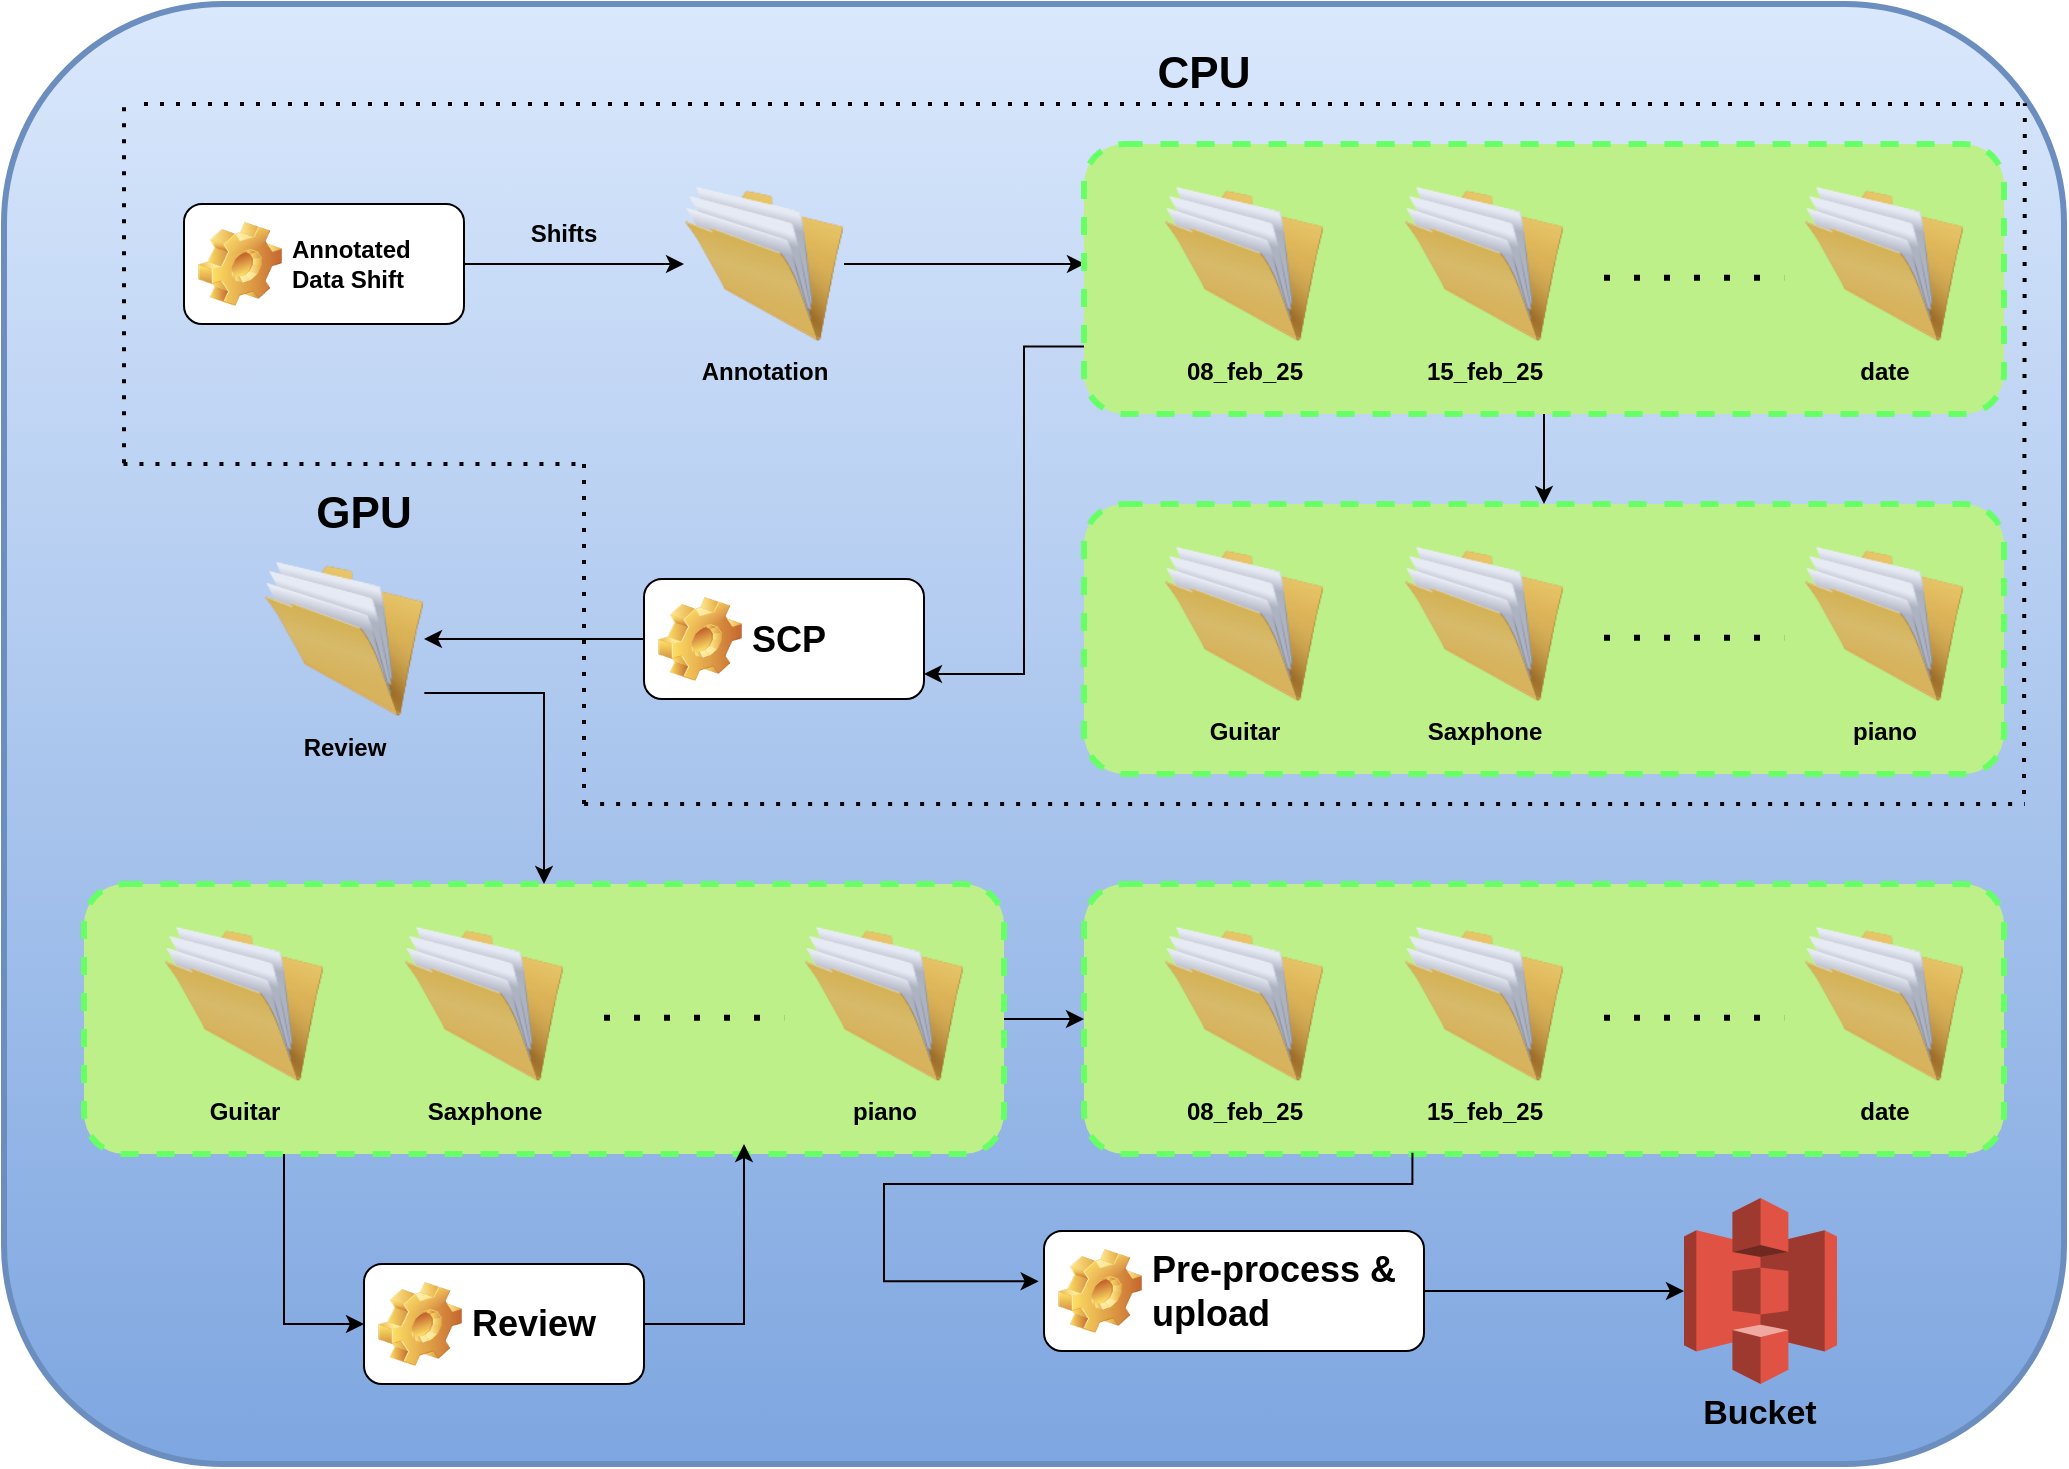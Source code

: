 <mxfile version="26.0.16">
  <diagram name="Page-1" id="f4XIM48PrDIY2yza6vgq">
    <mxGraphModel dx="1357" dy="793" grid="1" gridSize="10" guides="1" tooltips="1" connect="1" arrows="1" fold="1" page="1" pageScale="1" pageWidth="1100" pageHeight="850" math="0" shadow="0">
      <root>
        <mxCell id="0" />
        <mxCell id="1" parent="0" />
        <mxCell id="-bISlKWxrLsTZTVNxs3P-1" value="" style="rounded=1;whiteSpace=wrap;html=1;fillColor=#dae8fc;strokeColor=#6c8ebf;gradientColor=#7ea6e0;strokeWidth=3;" vertex="1" parent="1">
          <mxGeometry x="40" y="30" width="1030" height="730" as="geometry" />
        </mxCell>
        <mxCell id="-bISlKWxrLsTZTVNxs3P-9" style="edgeStyle=orthogonalEdgeStyle;rounded=0;orthogonalLoop=1;jettySize=auto;html=1;" edge="1" parent="1" source="-bISlKWxrLsTZTVNxs3P-3" target="-bISlKWxrLsTZTVNxs3P-7">
          <mxGeometry relative="1" as="geometry" />
        </mxCell>
        <mxCell id="-bISlKWxrLsTZTVNxs3P-3" value="Annotated Data Shift" style="label;whiteSpace=wrap;html=1;image=img/clipart/Gear_128x128.png" vertex="1" parent="1">
          <mxGeometry x="130" y="130" width="140" height="60" as="geometry" />
        </mxCell>
        <mxCell id="-bISlKWxrLsTZTVNxs3P-7" value="&lt;span&gt;&lt;b&gt;Annotation&lt;/b&gt;&lt;/span&gt;" style="image;html=1;image=img/lib/clip_art/general/Full_Folder_128x128.png;labelBackgroundColor=none;" vertex="1" parent="1">
          <mxGeometry x="380" y="120" width="80" height="80" as="geometry" />
        </mxCell>
        <mxCell id="-bISlKWxrLsTZTVNxs3P-10" value="&lt;b&gt;Shifts&lt;/b&gt;" style="text;html=1;align=center;verticalAlign=middle;whiteSpace=wrap;rounded=0;" vertex="1" parent="1">
          <mxGeometry x="290" y="130" width="60" height="30" as="geometry" />
        </mxCell>
        <mxCell id="-bISlKWxrLsTZTVNxs3P-20" style="edgeStyle=orthogonalEdgeStyle;rounded=0;orthogonalLoop=1;jettySize=auto;html=1;entryX=0.001;entryY=0.444;entryDx=0;entryDy=0;entryPerimeter=0;" edge="1" parent="1" source="-bISlKWxrLsTZTVNxs3P-7" target="-bISlKWxrLsTZTVNxs3P-22">
          <mxGeometry relative="1" as="geometry">
            <Array as="points" />
          </mxGeometry>
        </mxCell>
        <mxCell id="-bISlKWxrLsTZTVNxs3P-37" style="edgeStyle=orthogonalEdgeStyle;rounded=0;orthogonalLoop=1;jettySize=auto;html=1;entryX=1;entryY=0.75;entryDx=0;entryDy=0;exitX=0;exitY=0.75;exitDx=0;exitDy=0;" edge="1" parent="1" source="-bISlKWxrLsTZTVNxs3P-22">
          <mxGeometry relative="1" as="geometry">
            <mxPoint x="580" y="149.996" as="sourcePoint" />
            <mxPoint x="500" y="364.97" as="targetPoint" />
            <Array as="points">
              <mxPoint x="550" y="201" />
              <mxPoint x="550" y="365" />
            </Array>
          </mxGeometry>
        </mxCell>
        <mxCell id="-bISlKWxrLsTZTVNxs3P-22" value="" style="rounded=1;whiteSpace=wrap;html=1;dashed=1;strokeWidth=3;strokeColor=#66FF66;fillColor=light-dark(#bdf089, #ededed);" vertex="1" parent="1">
          <mxGeometry x="580" y="100" width="460" height="135" as="geometry" />
        </mxCell>
        <mxCell id="-bISlKWxrLsTZTVNxs3P-23" value="&lt;b&gt;08_feb_25&lt;/b&gt;" style="image;html=1;image=img/lib/clip_art/general/Full_Folder_128x128.png;labelBackgroundColor=none;" vertex="1" parent="1">
          <mxGeometry x="620" y="120" width="80" height="80" as="geometry" />
        </mxCell>
        <mxCell id="-bISlKWxrLsTZTVNxs3P-24" value="&lt;b&gt;15_feb_25&lt;/b&gt;" style="image;html=1;image=img/lib/clip_art/general/Full_Folder_128x128.png;labelBackgroundColor=none;" vertex="1" parent="1">
          <mxGeometry x="740" y="120" width="80" height="80" as="geometry" />
        </mxCell>
        <mxCell id="-bISlKWxrLsTZTVNxs3P-25" value="&lt;b&gt;date&lt;/b&gt;" style="image;html=1;image=img/lib/clip_art/general/Full_Folder_128x128.png;labelBackgroundColor=none;" vertex="1" parent="1">
          <mxGeometry x="940" y="120" width="80" height="80" as="geometry" />
        </mxCell>
        <mxCell id="-bISlKWxrLsTZTVNxs3P-26" value="" style="endArrow=none;dashed=1;html=1;dashPattern=1 4;strokeWidth=3;rounded=0;entryX=0.761;entryY=0.37;entryDx=0;entryDy=0;entryPerimeter=0;strokeColor=#000000;" edge="1" parent="1">
          <mxGeometry width="50" height="50" relative="1" as="geometry">
            <mxPoint x="840" y="166.92" as="sourcePoint" />
            <mxPoint x="930.06" y="166.87" as="targetPoint" />
          </mxGeometry>
        </mxCell>
        <mxCell id="-bISlKWxrLsTZTVNxs3P-30" value="" style="rounded=1;whiteSpace=wrap;html=1;dashed=1;strokeWidth=3;strokeColor=#66FF66;fillColor=light-dark(#bdf089, #ededed);" vertex="1" parent="1">
          <mxGeometry x="580" y="280" width="460" height="135" as="geometry" />
        </mxCell>
        <mxCell id="-bISlKWxrLsTZTVNxs3P-31" value="&lt;b&gt;Guitar&lt;/b&gt;" style="image;html=1;image=img/lib/clip_art/general/Full_Folder_128x128.png;labelBackgroundColor=none;" vertex="1" parent="1">
          <mxGeometry x="620" y="300" width="80" height="80" as="geometry" />
        </mxCell>
        <mxCell id="-bISlKWxrLsTZTVNxs3P-32" value="&lt;span&gt;&lt;b&gt;Saxphone&lt;/b&gt;&lt;/span&gt;" style="image;html=1;image=img/lib/clip_art/general/Full_Folder_128x128.png;labelBackgroundColor=none;" vertex="1" parent="1">
          <mxGeometry x="740" y="300" width="80" height="80" as="geometry" />
        </mxCell>
        <mxCell id="-bISlKWxrLsTZTVNxs3P-33" value="&lt;b&gt;piano&lt;/b&gt;" style="image;html=1;image=img/lib/clip_art/general/Full_Folder_128x128.png;labelBackgroundColor=none;" vertex="1" parent="1">
          <mxGeometry x="940" y="300" width="80" height="80" as="geometry" />
        </mxCell>
        <mxCell id="-bISlKWxrLsTZTVNxs3P-34" value="" style="endArrow=none;dashed=1;html=1;dashPattern=1 4;strokeWidth=3;rounded=0;entryX=0.761;entryY=0.37;entryDx=0;entryDy=0;entryPerimeter=0;strokeColor=#000000;" edge="1" parent="1">
          <mxGeometry width="50" height="50" relative="1" as="geometry">
            <mxPoint x="840" y="346.92" as="sourcePoint" />
            <mxPoint x="930.06" y="346.87" as="targetPoint" />
          </mxGeometry>
        </mxCell>
        <mxCell id="-bISlKWxrLsTZTVNxs3P-39" style="edgeStyle=orthogonalEdgeStyle;rounded=0;orthogonalLoop=1;jettySize=auto;html=1;" edge="1" parent="1" source="-bISlKWxrLsTZTVNxs3P-36" target="-bISlKWxrLsTZTVNxs3P-38">
          <mxGeometry relative="1" as="geometry" />
        </mxCell>
        <mxCell id="-bISlKWxrLsTZTVNxs3P-36" value="&lt;font style=&quot;font-size: 18px;&quot;&gt;SCP&lt;/font&gt;" style="label;whiteSpace=wrap;html=1;image=img/clipart/Gear_128x128.png" vertex="1" parent="1">
          <mxGeometry x="360" y="317.5" width="140" height="60" as="geometry" />
        </mxCell>
        <mxCell id="-bISlKWxrLsTZTVNxs3P-50" style="edgeStyle=orthogonalEdgeStyle;rounded=0;orthogonalLoop=1;jettySize=auto;html=1;exitX=1.002;exitY=0.837;exitDx=0;exitDy=0;exitPerimeter=0;" edge="1" parent="1" source="-bISlKWxrLsTZTVNxs3P-38" target="-bISlKWxrLsTZTVNxs3P-40">
          <mxGeometry relative="1" as="geometry">
            <Array as="points">
              <mxPoint x="310" y="375" />
            </Array>
          </mxGeometry>
        </mxCell>
        <mxCell id="-bISlKWxrLsTZTVNxs3P-38" value="&lt;b&gt;Review&lt;/b&gt;" style="image;html=1;image=img/lib/clip_art/general/Full_Folder_128x128.png;labelBackgroundColor=none;" vertex="1" parent="1">
          <mxGeometry x="170" y="307.5" width="80" height="80" as="geometry" />
        </mxCell>
        <mxCell id="-bISlKWxrLsTZTVNxs3P-53" style="edgeStyle=orthogonalEdgeStyle;rounded=0;orthogonalLoop=1;jettySize=auto;html=1;" edge="1" parent="1" source="-bISlKWxrLsTZTVNxs3P-40" target="-bISlKWxrLsTZTVNxs3P-45">
          <mxGeometry relative="1" as="geometry" />
        </mxCell>
        <mxCell id="-bISlKWxrLsTZTVNxs3P-55" style="edgeStyle=orthogonalEdgeStyle;rounded=0;orthogonalLoop=1;jettySize=auto;html=1;entryX=0;entryY=0.5;entryDx=0;entryDy=0;" edge="1" parent="1" source="-bISlKWxrLsTZTVNxs3P-40" target="-bISlKWxrLsTZTVNxs3P-54">
          <mxGeometry relative="1" as="geometry">
            <Array as="points">
              <mxPoint x="180" y="690" />
            </Array>
          </mxGeometry>
        </mxCell>
        <mxCell id="-bISlKWxrLsTZTVNxs3P-40" value="" style="rounded=1;whiteSpace=wrap;html=1;dashed=1;strokeWidth=3;strokeColor=#66FF66;fillColor=light-dark(#bdf089, #ededed);" vertex="1" parent="1">
          <mxGeometry x="80" y="470" width="460" height="135" as="geometry" />
        </mxCell>
        <mxCell id="-bISlKWxrLsTZTVNxs3P-41" value="&lt;b&gt;Guitar&lt;/b&gt;" style="image;html=1;image=img/lib/clip_art/general/Full_Folder_128x128.png;labelBackgroundColor=none;" vertex="1" parent="1">
          <mxGeometry x="120" y="490" width="80" height="80" as="geometry" />
        </mxCell>
        <mxCell id="-bISlKWxrLsTZTVNxs3P-42" value="&lt;span&gt;&lt;b&gt;Saxphone&lt;/b&gt;&lt;/span&gt;" style="image;html=1;image=img/lib/clip_art/general/Full_Folder_128x128.png;labelBackgroundColor=none;" vertex="1" parent="1">
          <mxGeometry x="240" y="490" width="80" height="80" as="geometry" />
        </mxCell>
        <mxCell id="-bISlKWxrLsTZTVNxs3P-43" value="&lt;b&gt;piano&lt;/b&gt;" style="image;html=1;image=img/lib/clip_art/general/Full_Folder_128x128.png;labelBackgroundColor=none;" vertex="1" parent="1">
          <mxGeometry x="440" y="490" width="80" height="80" as="geometry" />
        </mxCell>
        <mxCell id="-bISlKWxrLsTZTVNxs3P-44" value="" style="endArrow=none;dashed=1;html=1;dashPattern=1 4;strokeWidth=3;rounded=0;entryX=0.761;entryY=0.37;entryDx=0;entryDy=0;entryPerimeter=0;strokeColor=#000000;" edge="1" parent="1">
          <mxGeometry width="50" height="50" relative="1" as="geometry">
            <mxPoint x="340" y="536.92" as="sourcePoint" />
            <mxPoint x="430.06" y="536.87" as="targetPoint" />
          </mxGeometry>
        </mxCell>
        <mxCell id="-bISlKWxrLsTZTVNxs3P-45" value="" style="rounded=1;whiteSpace=wrap;html=1;dashed=1;strokeWidth=3;strokeColor=#66FF66;fillColor=light-dark(#bdf089, #ededed);" vertex="1" parent="1">
          <mxGeometry x="580" y="470" width="460" height="135" as="geometry" />
        </mxCell>
        <mxCell id="-bISlKWxrLsTZTVNxs3P-46" value="&lt;b&gt;08_feb_25&lt;/b&gt;" style="image;html=1;image=img/lib/clip_art/general/Full_Folder_128x128.png;labelBackgroundColor=none;" vertex="1" parent="1">
          <mxGeometry x="620" y="490" width="80" height="80" as="geometry" />
        </mxCell>
        <mxCell id="-bISlKWxrLsTZTVNxs3P-47" value="&lt;b&gt;15_feb_25&lt;/b&gt;" style="image;html=1;image=img/lib/clip_art/general/Full_Folder_128x128.png;labelBackgroundColor=none;" vertex="1" parent="1">
          <mxGeometry x="740" y="490" width="80" height="80" as="geometry" />
        </mxCell>
        <mxCell id="-bISlKWxrLsTZTVNxs3P-48" value="&lt;b&gt;date&lt;/b&gt;" style="image;html=1;image=img/lib/clip_art/general/Full_Folder_128x128.png;labelBackgroundColor=none;" vertex="1" parent="1">
          <mxGeometry x="940" y="490" width="80" height="80" as="geometry" />
        </mxCell>
        <mxCell id="-bISlKWxrLsTZTVNxs3P-49" value="" style="endArrow=none;dashed=1;html=1;dashPattern=1 4;strokeWidth=3;rounded=0;entryX=0.761;entryY=0.37;entryDx=0;entryDy=0;entryPerimeter=0;strokeColor=#000000;" edge="1" parent="1">
          <mxGeometry width="50" height="50" relative="1" as="geometry">
            <mxPoint x="840" y="536.92" as="sourcePoint" />
            <mxPoint x="930.06" y="536.87" as="targetPoint" />
          </mxGeometry>
        </mxCell>
        <mxCell id="-bISlKWxrLsTZTVNxs3P-56" style="edgeStyle=orthogonalEdgeStyle;rounded=0;orthogonalLoop=1;jettySize=auto;html=1;" edge="1" parent="1" source="-bISlKWxrLsTZTVNxs3P-54">
          <mxGeometry relative="1" as="geometry">
            <mxPoint x="410" y="600" as="targetPoint" />
            <Array as="points">
              <mxPoint x="410" y="690" />
              <mxPoint x="410" y="605" />
            </Array>
          </mxGeometry>
        </mxCell>
        <mxCell id="-bISlKWxrLsTZTVNxs3P-54" value="&lt;span style=&quot;font-size: 18px;&quot;&gt;Review&lt;/span&gt;" style="label;whiteSpace=wrap;html=1;image=img/clipart/Gear_128x128.png" vertex="1" parent="1">
          <mxGeometry x="220" y="660" width="140" height="60" as="geometry" />
        </mxCell>
        <mxCell id="-bISlKWxrLsTZTVNxs3P-57" value="" style="outlineConnect=0;dashed=0;verticalLabelPosition=bottom;verticalAlign=top;align=center;html=1;shape=mxgraph.aws3.s3;fillColor=#E05243;gradientColor=none;" vertex="1" parent="1">
          <mxGeometry x="880" y="627" width="76.5" height="93" as="geometry" />
        </mxCell>
        <mxCell id="-bISlKWxrLsTZTVNxs3P-60" style="edgeStyle=orthogonalEdgeStyle;rounded=0;orthogonalLoop=1;jettySize=auto;html=1;" edge="1" parent="1" source="-bISlKWxrLsTZTVNxs3P-58" target="-bISlKWxrLsTZTVNxs3P-57">
          <mxGeometry relative="1" as="geometry" />
        </mxCell>
        <mxCell id="-bISlKWxrLsTZTVNxs3P-58" value="&lt;span style=&quot;font-size: 18px;&quot;&gt;Pre-process &amp;amp; upload&lt;/span&gt;" style="label;whiteSpace=wrap;html=1;image=img/clipart/Gear_128x128.png" vertex="1" parent="1">
          <mxGeometry x="560" y="643.5" width="190" height="60" as="geometry" />
        </mxCell>
        <mxCell id="-bISlKWxrLsTZTVNxs3P-59" style="edgeStyle=orthogonalEdgeStyle;rounded=0;orthogonalLoop=1;jettySize=auto;html=1;entryX=-0.014;entryY=0.419;entryDx=0;entryDy=0;entryPerimeter=0;exitX=0.357;exitY=0.995;exitDx=0;exitDy=0;exitPerimeter=0;" edge="1" parent="1" source="-bISlKWxrLsTZTVNxs3P-45" target="-bISlKWxrLsTZTVNxs3P-58">
          <mxGeometry relative="1" as="geometry">
            <Array as="points">
              <mxPoint x="744" y="620" />
              <mxPoint x="480" y="620" />
              <mxPoint x="480" y="669" />
            </Array>
          </mxGeometry>
        </mxCell>
        <mxCell id="-bISlKWxrLsTZTVNxs3P-61" value="&lt;b&gt;Bucket&lt;/b&gt;" style="text;html=1;align=center;verticalAlign=middle;whiteSpace=wrap;rounded=0;fontSize=17;" vertex="1" parent="1">
          <mxGeometry x="888.25" y="720" width="60" height="30" as="geometry" />
        </mxCell>
        <mxCell id="-bISlKWxrLsTZTVNxs3P-62" style="edgeStyle=orthogonalEdgeStyle;rounded=0;orthogonalLoop=1;jettySize=auto;html=1;entryX=0.5;entryY=0;entryDx=0;entryDy=0;entryPerimeter=0;" edge="1" parent="1" source="-bISlKWxrLsTZTVNxs3P-22" target="-bISlKWxrLsTZTVNxs3P-30">
          <mxGeometry relative="1" as="geometry" />
        </mxCell>
        <mxCell id="-bISlKWxrLsTZTVNxs3P-63" value="" style="endArrow=none;dashed=1;html=1;dashPattern=1 3;strokeWidth=2;rounded=0;exitX=0.049;exitY=0.342;exitDx=0;exitDy=0;exitPerimeter=0;" edge="1" parent="1">
          <mxGeometry width="50" height="50" relative="1" as="geometry">
            <mxPoint x="100.0" y="259.66" as="sourcePoint" />
            <mxPoint x="100" y="80" as="targetPoint" />
          </mxGeometry>
        </mxCell>
        <mxCell id="-bISlKWxrLsTZTVNxs3P-64" value="" style="endArrow=none;dashed=1;html=1;dashPattern=1 3;strokeWidth=2;rounded=0;" edge="1" parent="1">
          <mxGeometry width="50" height="50" relative="1" as="geometry">
            <mxPoint x="110" y="80" as="sourcePoint" />
            <mxPoint x="1050" y="80" as="targetPoint" />
          </mxGeometry>
        </mxCell>
        <mxCell id="-bISlKWxrLsTZTVNxs3P-65" value="" style="endArrow=none;dashed=1;html=1;dashPattern=1 3;strokeWidth=2;rounded=0;exitX=0.058;exitY=0.315;exitDx=0;exitDy=0;exitPerimeter=0;" edge="1" parent="1" source="-bISlKWxrLsTZTVNxs3P-1">
          <mxGeometry width="50" height="50" relative="1" as="geometry">
            <mxPoint x="140" y="260" as="sourcePoint" />
            <mxPoint x="329.94" y="260" as="targetPoint" />
          </mxGeometry>
        </mxCell>
        <mxCell id="-bISlKWxrLsTZTVNxs3P-66" value="" style="endArrow=none;dashed=1;html=1;dashPattern=1 3;strokeWidth=2;rounded=0;" edge="1" parent="1">
          <mxGeometry width="50" height="50" relative="1" as="geometry">
            <mxPoint x="330" y="430" as="sourcePoint" />
            <mxPoint x="330" y="260" as="targetPoint" />
          </mxGeometry>
        </mxCell>
        <mxCell id="-bISlKWxrLsTZTVNxs3P-67" value="" style="endArrow=none;dashed=1;html=1;dashPattern=1 3;strokeWidth=2;rounded=0;exitX=0.058;exitY=0.315;exitDx=0;exitDy=0;exitPerimeter=0;entryX=0.981;entryY=0.548;entryDx=0;entryDy=0;entryPerimeter=0;" edge="1" parent="1" target="-bISlKWxrLsTZTVNxs3P-1">
          <mxGeometry width="50" height="50" relative="1" as="geometry">
            <mxPoint x="330.06" y="430" as="sourcePoint" />
            <mxPoint x="560" y="430" as="targetPoint" />
          </mxGeometry>
        </mxCell>
        <mxCell id="-bISlKWxrLsTZTVNxs3P-68" value="" style="endArrow=none;dashed=1;html=1;dashPattern=1 3;strokeWidth=2;rounded=0;entryX=0.981;entryY=0.068;entryDx=0;entryDy=0;entryPerimeter=0;" edge="1" parent="1" target="-bISlKWxrLsTZTVNxs3P-1">
          <mxGeometry width="50" height="50" relative="1" as="geometry">
            <mxPoint x="1050" y="425" as="sourcePoint" />
            <mxPoint x="1050" y="255" as="targetPoint" />
          </mxGeometry>
        </mxCell>
        <mxCell id="-bISlKWxrLsTZTVNxs3P-69" value="&lt;b&gt;CPU&lt;/b&gt;" style="text;html=1;align=center;verticalAlign=middle;whiteSpace=wrap;rounded=0;fontSize=22;" vertex="1" parent="1">
          <mxGeometry x="610" y="50" width="60" height="30" as="geometry" />
        </mxCell>
        <mxCell id="-bISlKWxrLsTZTVNxs3P-70" value="&lt;b&gt;GPU&lt;/b&gt;" style="text;html=1;align=center;verticalAlign=middle;whiteSpace=wrap;rounded=0;fontSize=22;" vertex="1" parent="1">
          <mxGeometry x="190" y="270" width="60" height="30" as="geometry" />
        </mxCell>
      </root>
    </mxGraphModel>
  </diagram>
</mxfile>
